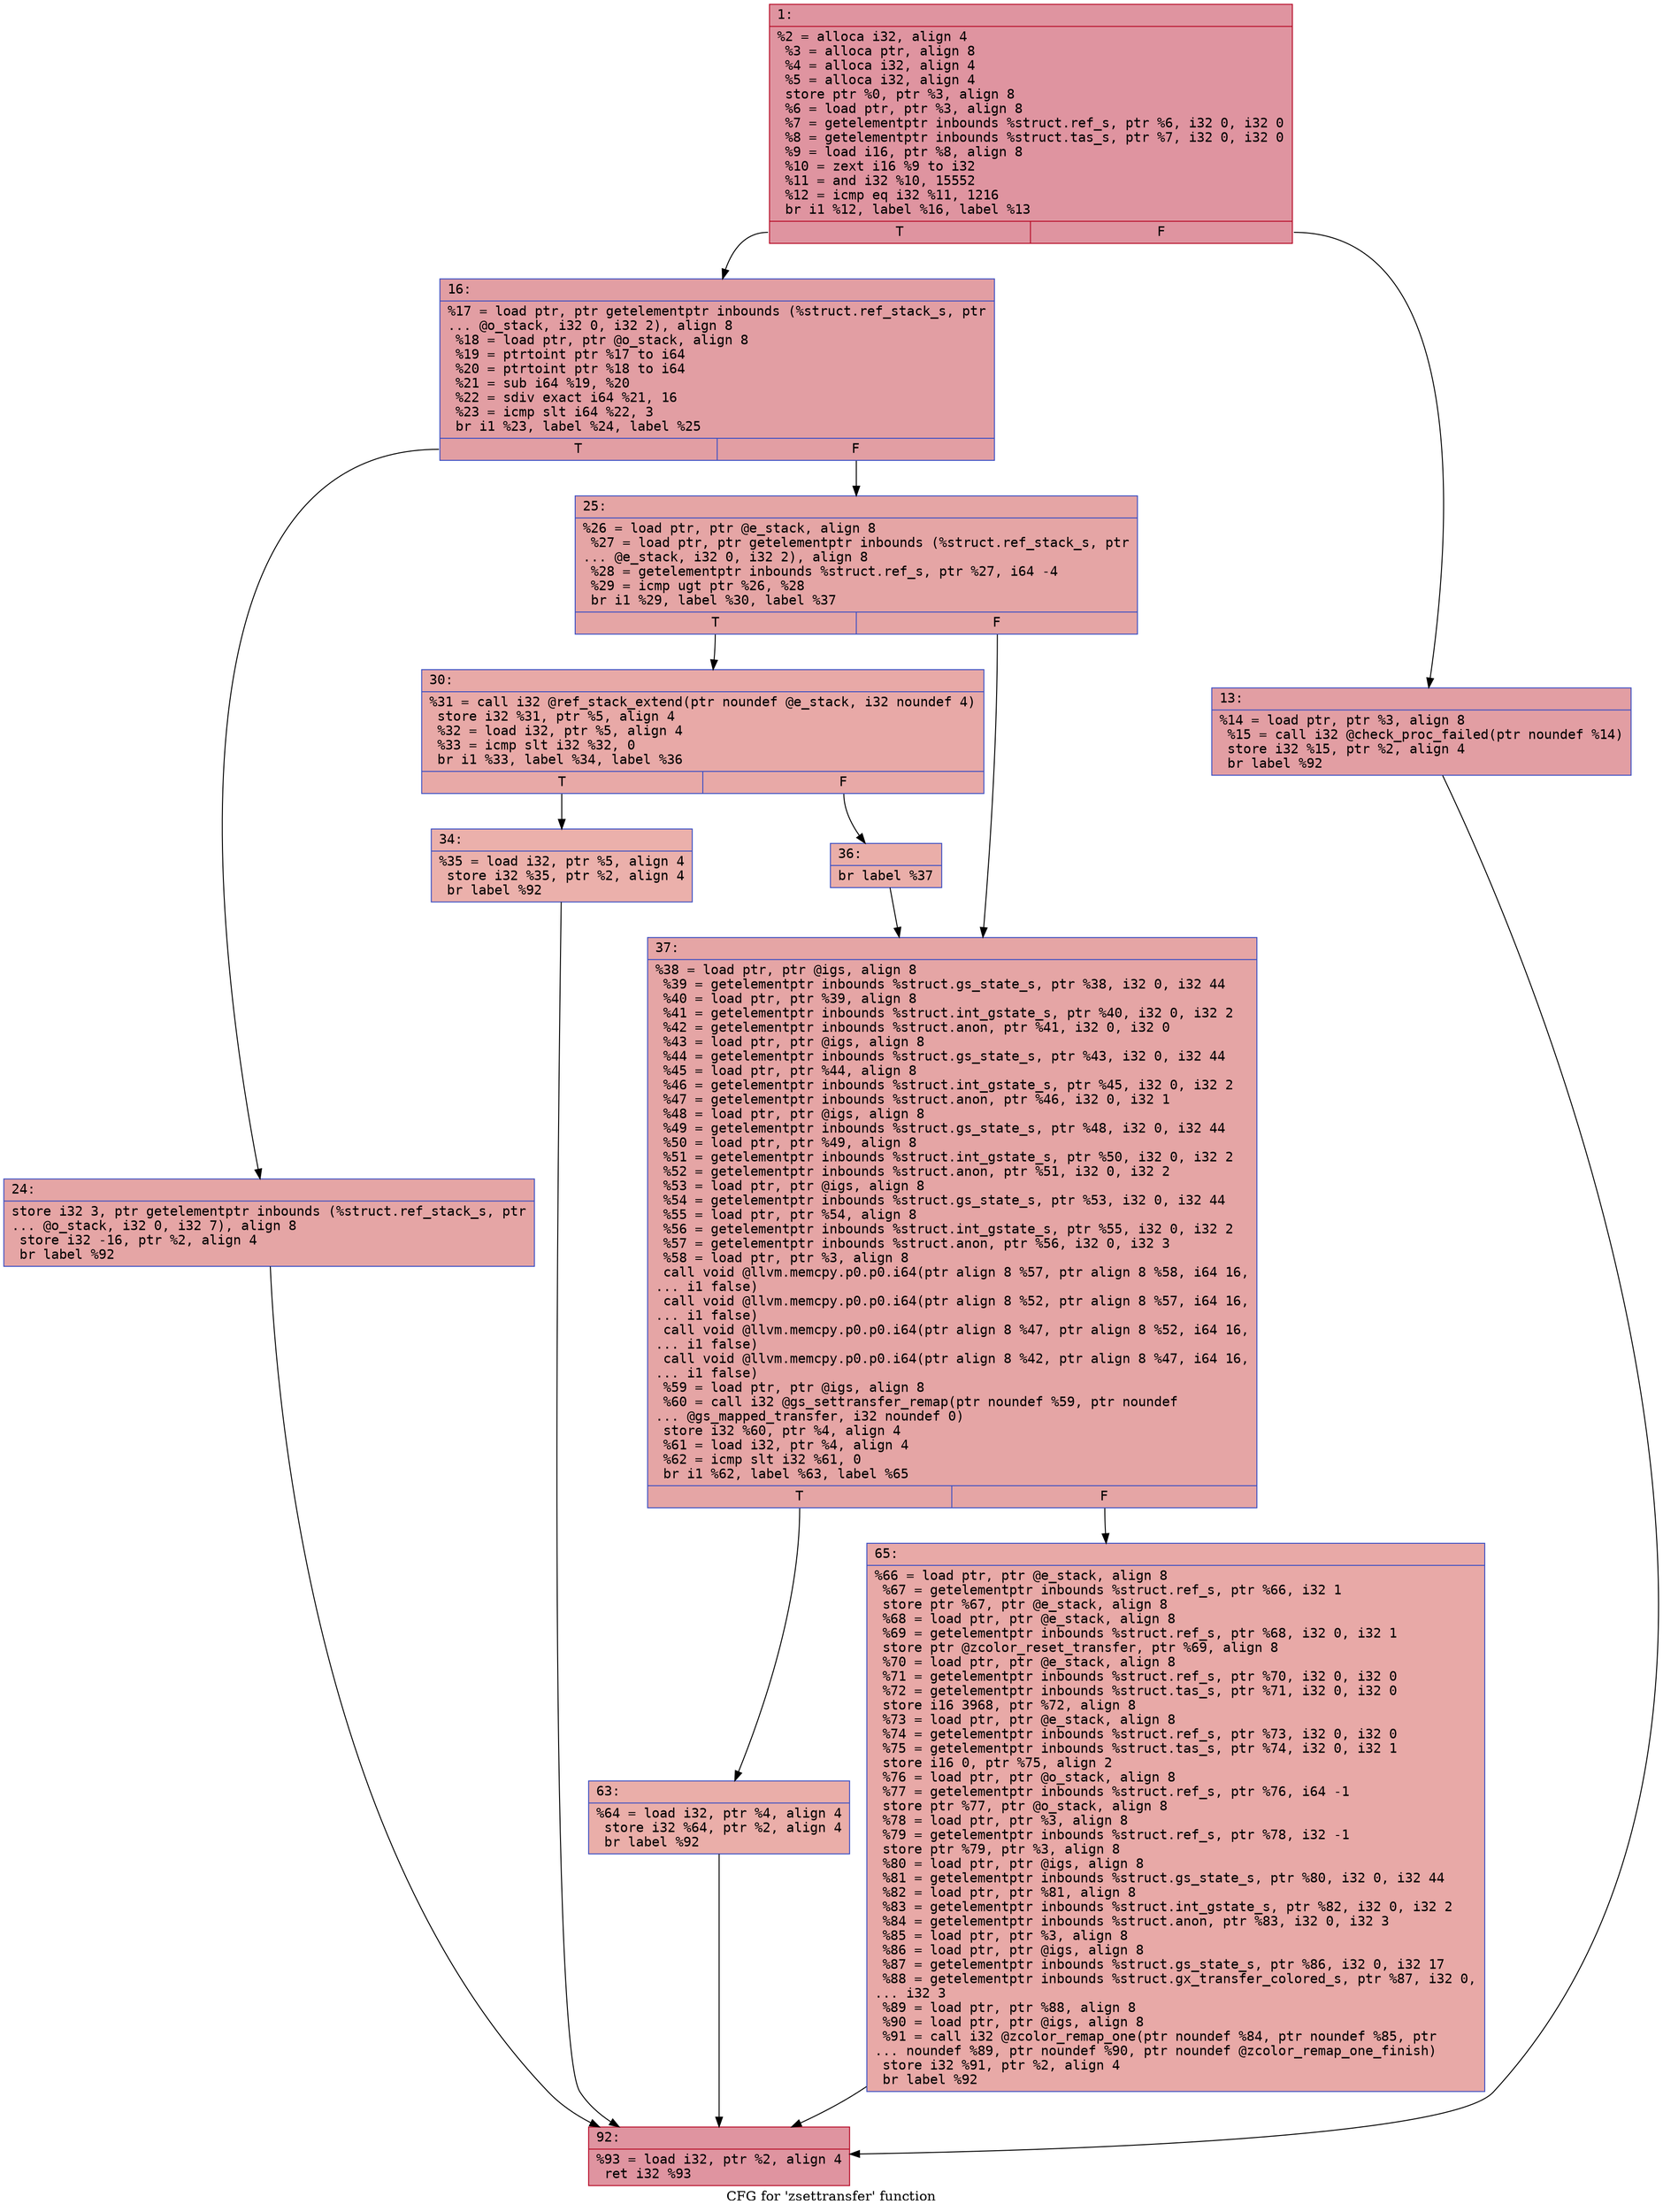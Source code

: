 digraph "CFG for 'zsettransfer' function" {
	label="CFG for 'zsettransfer' function";

	Node0x60000189f9d0 [shape=record,color="#b70d28ff", style=filled, fillcolor="#b70d2870" fontname="Courier",label="{1:\l|  %2 = alloca i32, align 4\l  %3 = alloca ptr, align 8\l  %4 = alloca i32, align 4\l  %5 = alloca i32, align 4\l  store ptr %0, ptr %3, align 8\l  %6 = load ptr, ptr %3, align 8\l  %7 = getelementptr inbounds %struct.ref_s, ptr %6, i32 0, i32 0\l  %8 = getelementptr inbounds %struct.tas_s, ptr %7, i32 0, i32 0\l  %9 = load i16, ptr %8, align 8\l  %10 = zext i16 %9 to i32\l  %11 = and i32 %10, 15552\l  %12 = icmp eq i32 %11, 1216\l  br i1 %12, label %16, label %13\l|{<s0>T|<s1>F}}"];
	Node0x60000189f9d0:s0 -> Node0x60000189fa70[tooltip="1 -> 16\nProbability 50.00%" ];
	Node0x60000189f9d0:s1 -> Node0x60000189fa20[tooltip="1 -> 13\nProbability 50.00%" ];
	Node0x60000189fa20 [shape=record,color="#3d50c3ff", style=filled, fillcolor="#be242e70" fontname="Courier",label="{13:\l|  %14 = load ptr, ptr %3, align 8\l  %15 = call i32 @check_proc_failed(ptr noundef %14)\l  store i32 %15, ptr %2, align 4\l  br label %92\l}"];
	Node0x60000189fa20 -> Node0x60000189fd40[tooltip="13 -> 92\nProbability 100.00%" ];
	Node0x60000189fa70 [shape=record,color="#3d50c3ff", style=filled, fillcolor="#be242e70" fontname="Courier",label="{16:\l|  %17 = load ptr, ptr getelementptr inbounds (%struct.ref_stack_s, ptr\l... @o_stack, i32 0, i32 2), align 8\l  %18 = load ptr, ptr @o_stack, align 8\l  %19 = ptrtoint ptr %17 to i64\l  %20 = ptrtoint ptr %18 to i64\l  %21 = sub i64 %19, %20\l  %22 = sdiv exact i64 %21, 16\l  %23 = icmp slt i64 %22, 3\l  br i1 %23, label %24, label %25\l|{<s0>T|<s1>F}}"];
	Node0x60000189fa70:s0 -> Node0x60000189fac0[tooltip="16 -> 24\nProbability 50.00%" ];
	Node0x60000189fa70:s1 -> Node0x60000189fb10[tooltip="16 -> 25\nProbability 50.00%" ];
	Node0x60000189fac0 [shape=record,color="#3d50c3ff", style=filled, fillcolor="#c5333470" fontname="Courier",label="{24:\l|  store i32 3, ptr getelementptr inbounds (%struct.ref_stack_s, ptr\l... @o_stack, i32 0, i32 7), align 8\l  store i32 -16, ptr %2, align 4\l  br label %92\l}"];
	Node0x60000189fac0 -> Node0x60000189fd40[tooltip="24 -> 92\nProbability 100.00%" ];
	Node0x60000189fb10 [shape=record,color="#3d50c3ff", style=filled, fillcolor="#c5333470" fontname="Courier",label="{25:\l|  %26 = load ptr, ptr @e_stack, align 8\l  %27 = load ptr, ptr getelementptr inbounds (%struct.ref_stack_s, ptr\l... @e_stack, i32 0, i32 2), align 8\l  %28 = getelementptr inbounds %struct.ref_s, ptr %27, i64 -4\l  %29 = icmp ugt ptr %26, %28\l  br i1 %29, label %30, label %37\l|{<s0>T|<s1>F}}"];
	Node0x60000189fb10:s0 -> Node0x60000189fb60[tooltip="25 -> 30\nProbability 50.00%" ];
	Node0x60000189fb10:s1 -> Node0x60000189fc50[tooltip="25 -> 37\nProbability 50.00%" ];
	Node0x60000189fb60 [shape=record,color="#3d50c3ff", style=filled, fillcolor="#ca3b3770" fontname="Courier",label="{30:\l|  %31 = call i32 @ref_stack_extend(ptr noundef @e_stack, i32 noundef 4)\l  store i32 %31, ptr %5, align 4\l  %32 = load i32, ptr %5, align 4\l  %33 = icmp slt i32 %32, 0\l  br i1 %33, label %34, label %36\l|{<s0>T|<s1>F}}"];
	Node0x60000189fb60:s0 -> Node0x60000189fbb0[tooltip="30 -> 34\nProbability 37.50%" ];
	Node0x60000189fb60:s1 -> Node0x60000189fc00[tooltip="30 -> 36\nProbability 62.50%" ];
	Node0x60000189fbb0 [shape=record,color="#3d50c3ff", style=filled, fillcolor="#d24b4070" fontname="Courier",label="{34:\l|  %35 = load i32, ptr %5, align 4\l  store i32 %35, ptr %2, align 4\l  br label %92\l}"];
	Node0x60000189fbb0 -> Node0x60000189fd40[tooltip="34 -> 92\nProbability 100.00%" ];
	Node0x60000189fc00 [shape=record,color="#3d50c3ff", style=filled, fillcolor="#d0473d70" fontname="Courier",label="{36:\l|  br label %37\l}"];
	Node0x60000189fc00 -> Node0x60000189fc50[tooltip="36 -> 37\nProbability 100.00%" ];
	Node0x60000189fc50 [shape=record,color="#3d50c3ff", style=filled, fillcolor="#c5333470" fontname="Courier",label="{37:\l|  %38 = load ptr, ptr @igs, align 8\l  %39 = getelementptr inbounds %struct.gs_state_s, ptr %38, i32 0, i32 44\l  %40 = load ptr, ptr %39, align 8\l  %41 = getelementptr inbounds %struct.int_gstate_s, ptr %40, i32 0, i32 2\l  %42 = getelementptr inbounds %struct.anon, ptr %41, i32 0, i32 0\l  %43 = load ptr, ptr @igs, align 8\l  %44 = getelementptr inbounds %struct.gs_state_s, ptr %43, i32 0, i32 44\l  %45 = load ptr, ptr %44, align 8\l  %46 = getelementptr inbounds %struct.int_gstate_s, ptr %45, i32 0, i32 2\l  %47 = getelementptr inbounds %struct.anon, ptr %46, i32 0, i32 1\l  %48 = load ptr, ptr @igs, align 8\l  %49 = getelementptr inbounds %struct.gs_state_s, ptr %48, i32 0, i32 44\l  %50 = load ptr, ptr %49, align 8\l  %51 = getelementptr inbounds %struct.int_gstate_s, ptr %50, i32 0, i32 2\l  %52 = getelementptr inbounds %struct.anon, ptr %51, i32 0, i32 2\l  %53 = load ptr, ptr @igs, align 8\l  %54 = getelementptr inbounds %struct.gs_state_s, ptr %53, i32 0, i32 44\l  %55 = load ptr, ptr %54, align 8\l  %56 = getelementptr inbounds %struct.int_gstate_s, ptr %55, i32 0, i32 2\l  %57 = getelementptr inbounds %struct.anon, ptr %56, i32 0, i32 3\l  %58 = load ptr, ptr %3, align 8\l  call void @llvm.memcpy.p0.p0.i64(ptr align 8 %57, ptr align 8 %58, i64 16,\l... i1 false)\l  call void @llvm.memcpy.p0.p0.i64(ptr align 8 %52, ptr align 8 %57, i64 16,\l... i1 false)\l  call void @llvm.memcpy.p0.p0.i64(ptr align 8 %47, ptr align 8 %52, i64 16,\l... i1 false)\l  call void @llvm.memcpy.p0.p0.i64(ptr align 8 %42, ptr align 8 %47, i64 16,\l... i1 false)\l  %59 = load ptr, ptr @igs, align 8\l  %60 = call i32 @gs_settransfer_remap(ptr noundef %59, ptr noundef\l... @gs_mapped_transfer, i32 noundef 0)\l  store i32 %60, ptr %4, align 4\l  %61 = load i32, ptr %4, align 4\l  %62 = icmp slt i32 %61, 0\l  br i1 %62, label %63, label %65\l|{<s0>T|<s1>F}}"];
	Node0x60000189fc50:s0 -> Node0x60000189fca0[tooltip="37 -> 63\nProbability 37.50%" ];
	Node0x60000189fc50:s1 -> Node0x60000189fcf0[tooltip="37 -> 65\nProbability 62.50%" ];
	Node0x60000189fca0 [shape=record,color="#3d50c3ff", style=filled, fillcolor="#d0473d70" fontname="Courier",label="{63:\l|  %64 = load i32, ptr %4, align 4\l  store i32 %64, ptr %2, align 4\l  br label %92\l}"];
	Node0x60000189fca0 -> Node0x60000189fd40[tooltip="63 -> 92\nProbability 100.00%" ];
	Node0x60000189fcf0 [shape=record,color="#3d50c3ff", style=filled, fillcolor="#ca3b3770" fontname="Courier",label="{65:\l|  %66 = load ptr, ptr @e_stack, align 8\l  %67 = getelementptr inbounds %struct.ref_s, ptr %66, i32 1\l  store ptr %67, ptr @e_stack, align 8\l  %68 = load ptr, ptr @e_stack, align 8\l  %69 = getelementptr inbounds %struct.ref_s, ptr %68, i32 0, i32 1\l  store ptr @zcolor_reset_transfer, ptr %69, align 8\l  %70 = load ptr, ptr @e_stack, align 8\l  %71 = getelementptr inbounds %struct.ref_s, ptr %70, i32 0, i32 0\l  %72 = getelementptr inbounds %struct.tas_s, ptr %71, i32 0, i32 0\l  store i16 3968, ptr %72, align 8\l  %73 = load ptr, ptr @e_stack, align 8\l  %74 = getelementptr inbounds %struct.ref_s, ptr %73, i32 0, i32 0\l  %75 = getelementptr inbounds %struct.tas_s, ptr %74, i32 0, i32 1\l  store i16 0, ptr %75, align 2\l  %76 = load ptr, ptr @o_stack, align 8\l  %77 = getelementptr inbounds %struct.ref_s, ptr %76, i64 -1\l  store ptr %77, ptr @o_stack, align 8\l  %78 = load ptr, ptr %3, align 8\l  %79 = getelementptr inbounds %struct.ref_s, ptr %78, i32 -1\l  store ptr %79, ptr %3, align 8\l  %80 = load ptr, ptr @igs, align 8\l  %81 = getelementptr inbounds %struct.gs_state_s, ptr %80, i32 0, i32 44\l  %82 = load ptr, ptr %81, align 8\l  %83 = getelementptr inbounds %struct.int_gstate_s, ptr %82, i32 0, i32 2\l  %84 = getelementptr inbounds %struct.anon, ptr %83, i32 0, i32 3\l  %85 = load ptr, ptr %3, align 8\l  %86 = load ptr, ptr @igs, align 8\l  %87 = getelementptr inbounds %struct.gs_state_s, ptr %86, i32 0, i32 17\l  %88 = getelementptr inbounds %struct.gx_transfer_colored_s, ptr %87, i32 0,\l... i32 3\l  %89 = load ptr, ptr %88, align 8\l  %90 = load ptr, ptr @igs, align 8\l  %91 = call i32 @zcolor_remap_one(ptr noundef %84, ptr noundef %85, ptr\l... noundef %89, ptr noundef %90, ptr noundef @zcolor_remap_one_finish)\l  store i32 %91, ptr %2, align 4\l  br label %92\l}"];
	Node0x60000189fcf0 -> Node0x60000189fd40[tooltip="65 -> 92\nProbability 100.00%" ];
	Node0x60000189fd40 [shape=record,color="#b70d28ff", style=filled, fillcolor="#b70d2870" fontname="Courier",label="{92:\l|  %93 = load i32, ptr %2, align 4\l  ret i32 %93\l}"];
}
